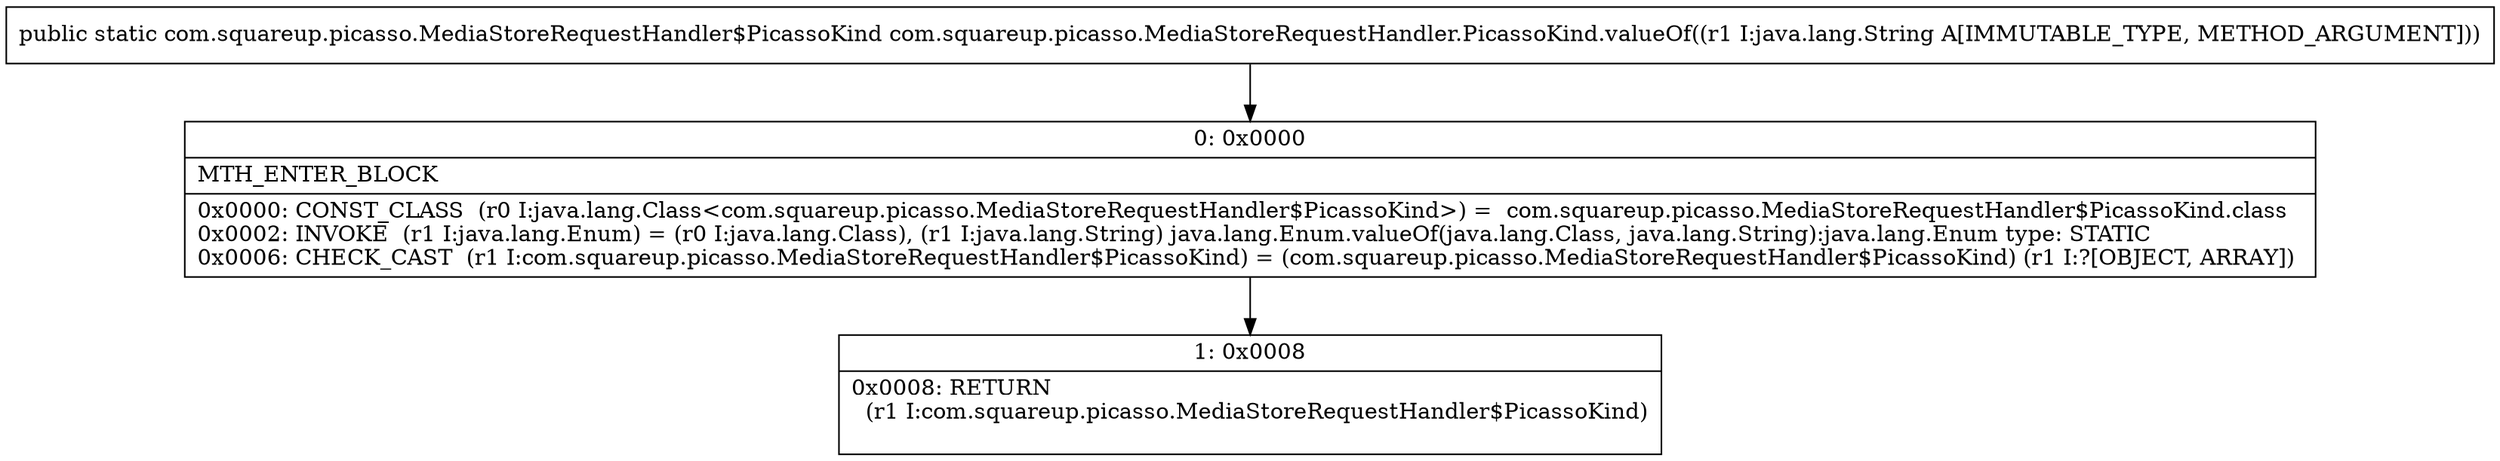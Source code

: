digraph "CFG forcom.squareup.picasso.MediaStoreRequestHandler.PicassoKind.valueOf(Ljava\/lang\/String;)Lcom\/squareup\/picasso\/MediaStoreRequestHandler$PicassoKind;" {
Node_0 [shape=record,label="{0\:\ 0x0000|MTH_ENTER_BLOCK\l|0x0000: CONST_CLASS  (r0 I:java.lang.Class\<com.squareup.picasso.MediaStoreRequestHandler$PicassoKind\>) =  com.squareup.picasso.MediaStoreRequestHandler$PicassoKind.class \l0x0002: INVOKE  (r1 I:java.lang.Enum) = (r0 I:java.lang.Class), (r1 I:java.lang.String) java.lang.Enum.valueOf(java.lang.Class, java.lang.String):java.lang.Enum type: STATIC \l0x0006: CHECK_CAST  (r1 I:com.squareup.picasso.MediaStoreRequestHandler$PicassoKind) = (com.squareup.picasso.MediaStoreRequestHandler$PicassoKind) (r1 I:?[OBJECT, ARRAY]) \l}"];
Node_1 [shape=record,label="{1\:\ 0x0008|0x0008: RETURN  \l  (r1 I:com.squareup.picasso.MediaStoreRequestHandler$PicassoKind)\l \l}"];
MethodNode[shape=record,label="{public static com.squareup.picasso.MediaStoreRequestHandler$PicassoKind com.squareup.picasso.MediaStoreRequestHandler.PicassoKind.valueOf((r1 I:java.lang.String A[IMMUTABLE_TYPE, METHOD_ARGUMENT])) }"];
MethodNode -> Node_0;
Node_0 -> Node_1;
}

